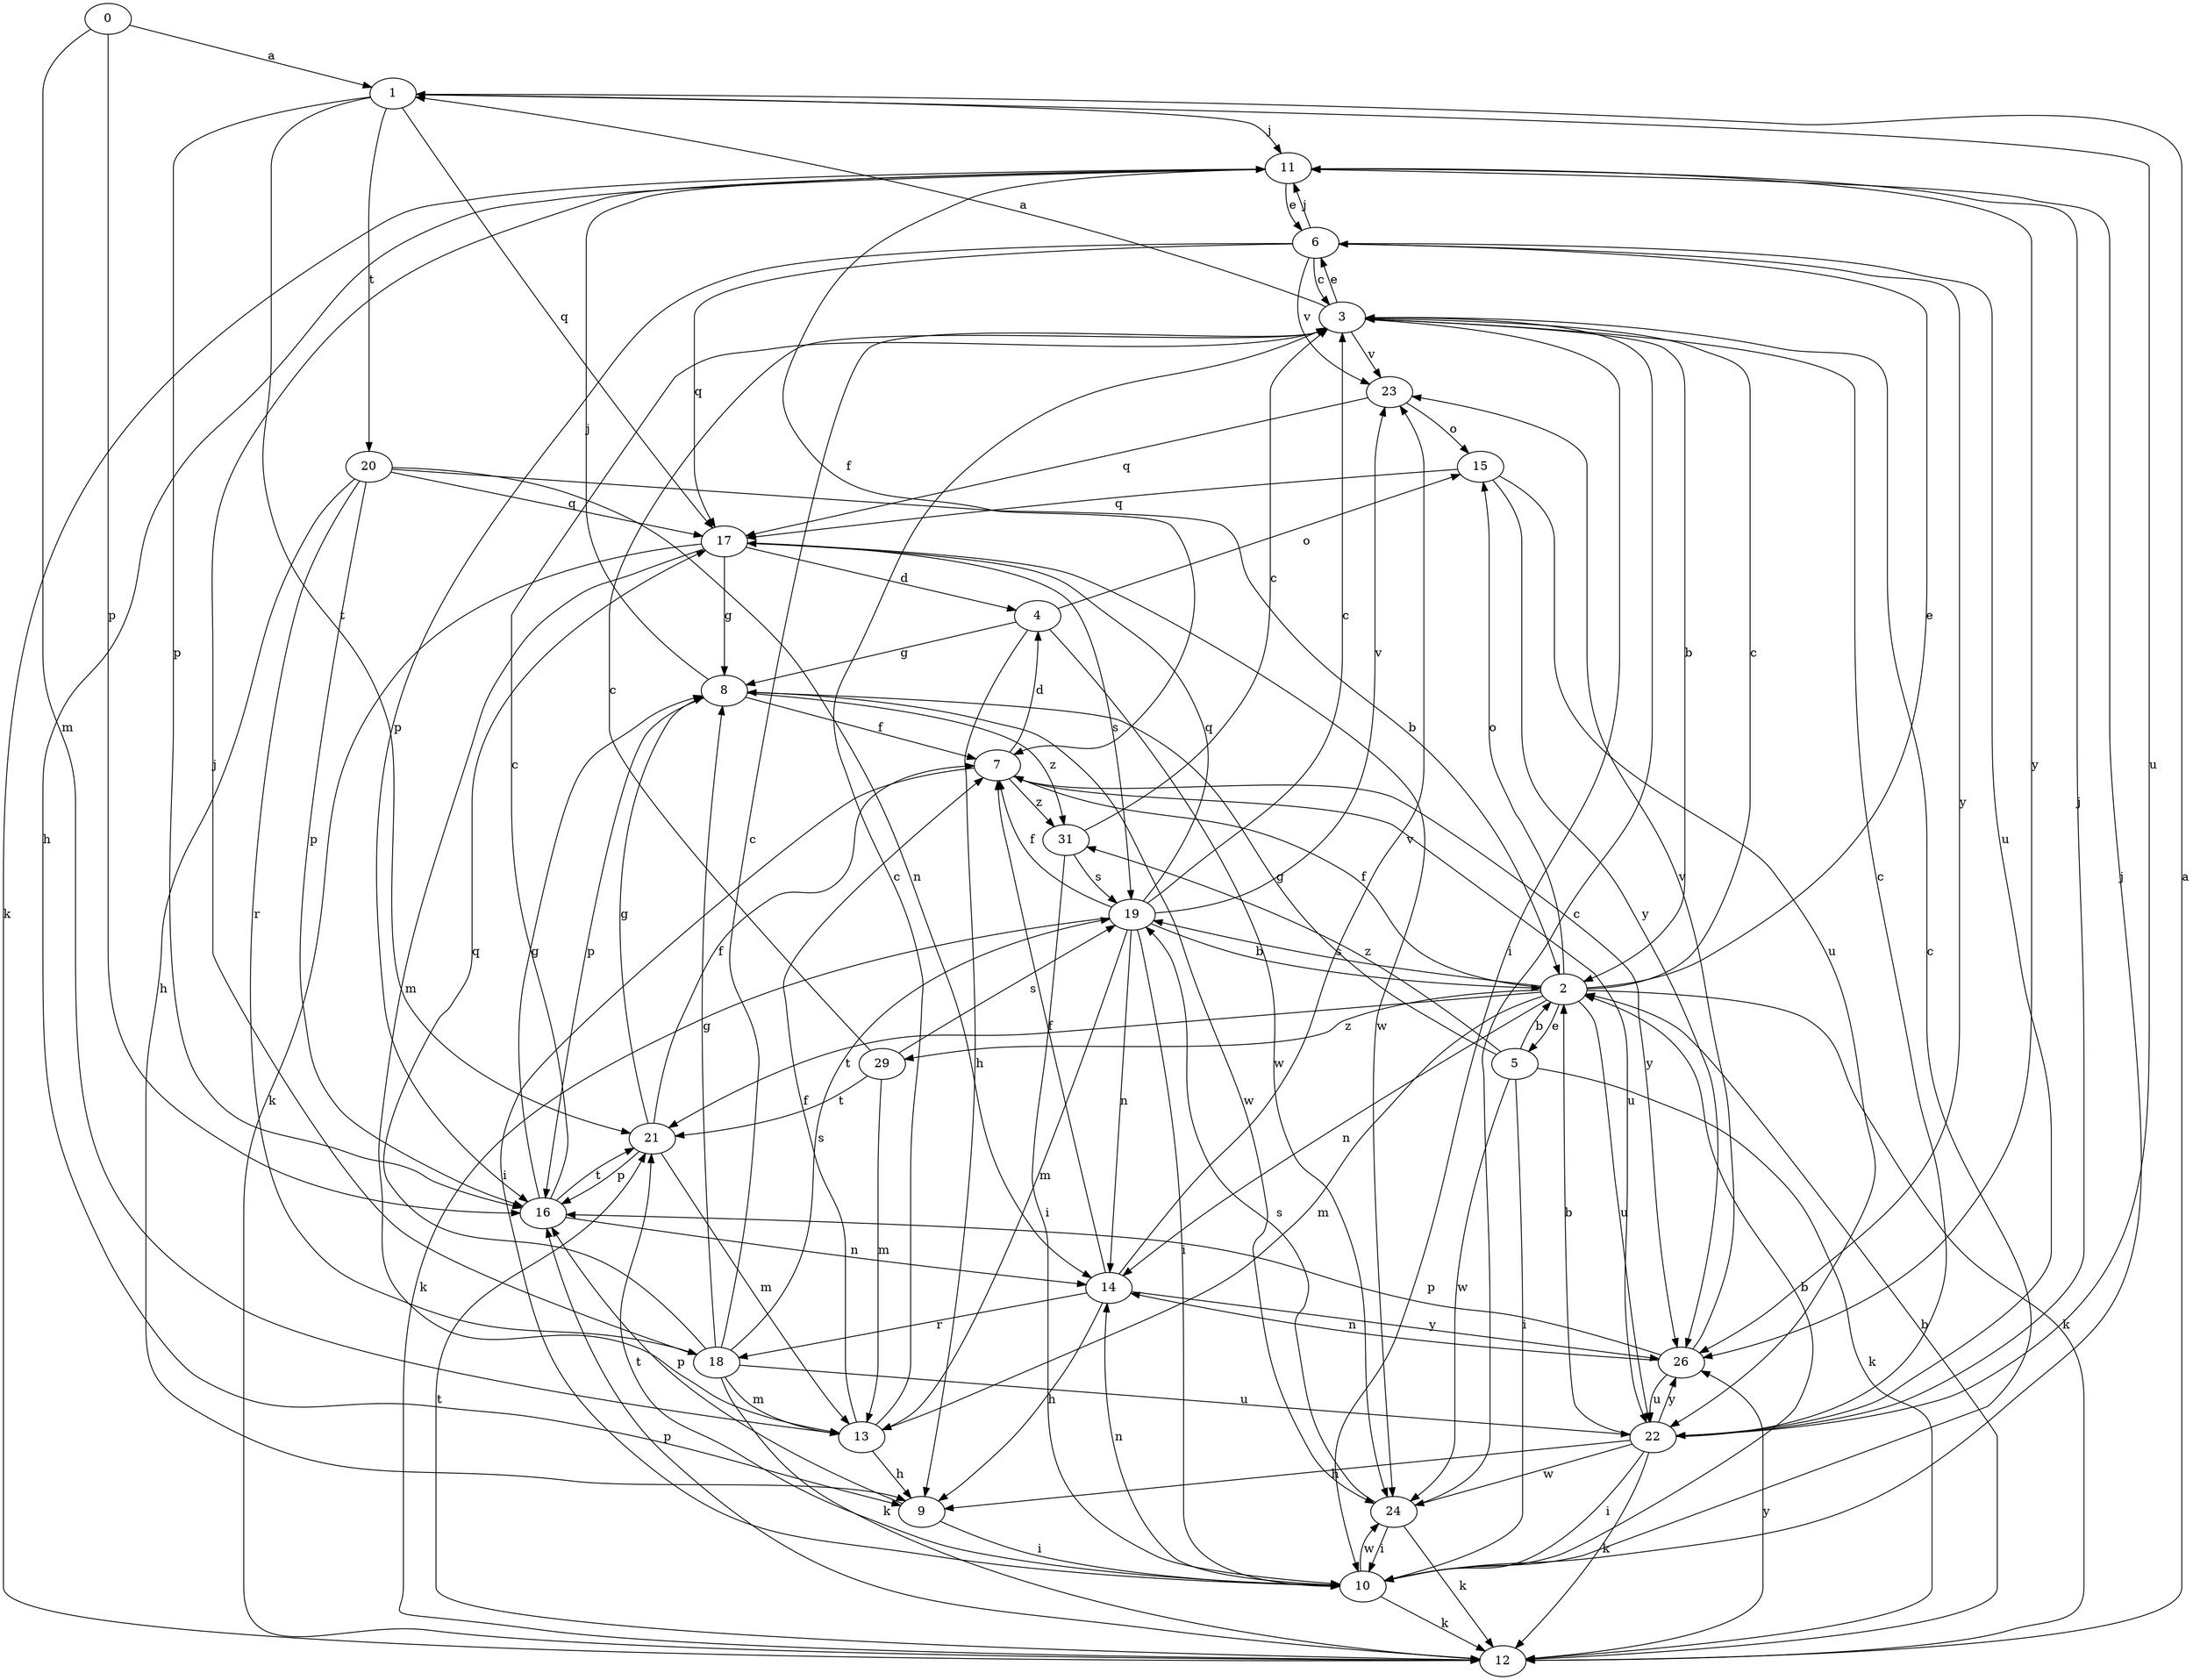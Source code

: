 strict digraph  {
0;
1;
2;
3;
4;
5;
6;
7;
8;
9;
10;
11;
12;
13;
14;
15;
16;
17;
18;
19;
20;
21;
22;
23;
24;
26;
29;
31;
0 -> 1  [label=a];
0 -> 13  [label=m];
0 -> 16  [label=p];
1 -> 11  [label=j];
1 -> 16  [label=p];
1 -> 17  [label=q];
1 -> 20  [label=t];
1 -> 21  [label=t];
1 -> 22  [label=u];
2 -> 3  [label=c];
2 -> 5  [label=e];
2 -> 6  [label=e];
2 -> 7  [label=f];
2 -> 12  [label=k];
2 -> 13  [label=m];
2 -> 14  [label=n];
2 -> 15  [label=o];
2 -> 19  [label=s];
2 -> 21  [label=t];
2 -> 22  [label=u];
2 -> 29  [label=z];
3 -> 1  [label=a];
3 -> 2  [label=b];
3 -> 6  [label=e];
3 -> 10  [label=i];
3 -> 23  [label=v];
4 -> 8  [label=g];
4 -> 9  [label=h];
4 -> 15  [label=o];
4 -> 24  [label=w];
5 -> 2  [label=b];
5 -> 8  [label=g];
5 -> 10  [label=i];
5 -> 12  [label=k];
5 -> 24  [label=w];
5 -> 31  [label=z];
6 -> 3  [label=c];
6 -> 11  [label=j];
6 -> 16  [label=p];
6 -> 17  [label=q];
6 -> 22  [label=u];
6 -> 23  [label=v];
6 -> 26  [label=y];
7 -> 4  [label=d];
7 -> 10  [label=i];
7 -> 22  [label=u];
7 -> 26  [label=y];
7 -> 31  [label=z];
8 -> 7  [label=f];
8 -> 11  [label=j];
8 -> 16  [label=p];
8 -> 24  [label=w];
8 -> 31  [label=z];
9 -> 10  [label=i];
9 -> 16  [label=p];
10 -> 2  [label=b];
10 -> 3  [label=c];
10 -> 11  [label=j];
10 -> 12  [label=k];
10 -> 14  [label=n];
10 -> 21  [label=t];
10 -> 24  [label=w];
11 -> 6  [label=e];
11 -> 7  [label=f];
11 -> 9  [label=h];
11 -> 12  [label=k];
11 -> 26  [label=y];
12 -> 1  [label=a];
12 -> 2  [label=b];
12 -> 16  [label=p];
12 -> 21  [label=t];
12 -> 26  [label=y];
13 -> 3  [label=c];
13 -> 7  [label=f];
13 -> 9  [label=h];
14 -> 7  [label=f];
14 -> 9  [label=h];
14 -> 18  [label=r];
14 -> 23  [label=v];
14 -> 26  [label=y];
15 -> 17  [label=q];
15 -> 22  [label=u];
15 -> 26  [label=y];
16 -> 3  [label=c];
16 -> 8  [label=g];
16 -> 14  [label=n];
16 -> 21  [label=t];
17 -> 4  [label=d];
17 -> 8  [label=g];
17 -> 12  [label=k];
17 -> 13  [label=m];
17 -> 19  [label=s];
17 -> 24  [label=w];
18 -> 3  [label=c];
18 -> 8  [label=g];
18 -> 11  [label=j];
18 -> 12  [label=k];
18 -> 13  [label=m];
18 -> 17  [label=q];
18 -> 19  [label=s];
18 -> 22  [label=u];
19 -> 2  [label=b];
19 -> 3  [label=c];
19 -> 7  [label=f];
19 -> 10  [label=i];
19 -> 12  [label=k];
19 -> 13  [label=m];
19 -> 14  [label=n];
19 -> 17  [label=q];
19 -> 23  [label=v];
20 -> 2  [label=b];
20 -> 9  [label=h];
20 -> 14  [label=n];
20 -> 16  [label=p];
20 -> 17  [label=q];
20 -> 18  [label=r];
21 -> 7  [label=f];
21 -> 8  [label=g];
21 -> 13  [label=m];
21 -> 16  [label=p];
22 -> 2  [label=b];
22 -> 3  [label=c];
22 -> 9  [label=h];
22 -> 10  [label=i];
22 -> 11  [label=j];
22 -> 12  [label=k];
22 -> 24  [label=w];
22 -> 26  [label=y];
23 -> 15  [label=o];
23 -> 17  [label=q];
24 -> 3  [label=c];
24 -> 10  [label=i];
24 -> 12  [label=k];
24 -> 19  [label=s];
26 -> 14  [label=n];
26 -> 16  [label=p];
26 -> 22  [label=u];
26 -> 23  [label=v];
29 -> 3  [label=c];
29 -> 13  [label=m];
29 -> 19  [label=s];
29 -> 21  [label=t];
31 -> 3  [label=c];
31 -> 10  [label=i];
31 -> 19  [label=s];
}

